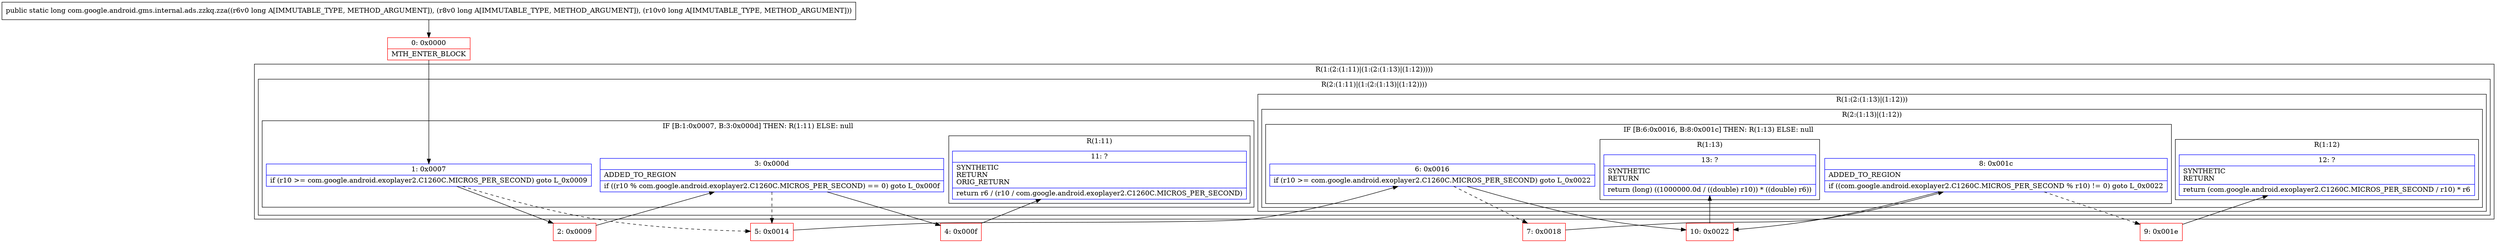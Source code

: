 digraph "CFG forcom.google.android.gms.internal.ads.zzkq.zza(JJJ)J" {
subgraph cluster_Region_579210473 {
label = "R(1:(2:(1:11)|(1:(2:(1:13)|(1:12)))))";
node [shape=record,color=blue];
subgraph cluster_Region_385908951 {
label = "R(2:(1:11)|(1:(2:(1:13)|(1:12))))";
node [shape=record,color=blue];
subgraph cluster_IfRegion_1569561359 {
label = "IF [B:1:0x0007, B:3:0x000d] THEN: R(1:11) ELSE: null";
node [shape=record,color=blue];
Node_1 [shape=record,label="{1\:\ 0x0007|if (r10 \>= com.google.android.exoplayer2.C1260C.MICROS_PER_SECOND) goto L_0x0009\l}"];
Node_3 [shape=record,label="{3\:\ 0x000d|ADDED_TO_REGION\l|if ((r10 % com.google.android.exoplayer2.C1260C.MICROS_PER_SECOND) == 0) goto L_0x000f\l}"];
subgraph cluster_Region_358284500 {
label = "R(1:11)";
node [shape=record,color=blue];
Node_11 [shape=record,label="{11\:\ ?|SYNTHETIC\lRETURN\lORIG_RETURN\l|return r6 \/ (r10 \/ com.google.android.exoplayer2.C1260C.MICROS_PER_SECOND)\l}"];
}
}
subgraph cluster_Region_128535506 {
label = "R(1:(2:(1:13)|(1:12)))";
node [shape=record,color=blue];
subgraph cluster_Region_347891144 {
label = "R(2:(1:13)|(1:12))";
node [shape=record,color=blue];
subgraph cluster_IfRegion_634962355 {
label = "IF [B:6:0x0016, B:8:0x001c] THEN: R(1:13) ELSE: null";
node [shape=record,color=blue];
Node_6 [shape=record,label="{6\:\ 0x0016|if (r10 \>= com.google.android.exoplayer2.C1260C.MICROS_PER_SECOND) goto L_0x0022\l}"];
Node_8 [shape=record,label="{8\:\ 0x001c|ADDED_TO_REGION\l|if ((com.google.android.exoplayer2.C1260C.MICROS_PER_SECOND % r10) != 0) goto L_0x0022\l}"];
subgraph cluster_Region_1730557312 {
label = "R(1:13)";
node [shape=record,color=blue];
Node_13 [shape=record,label="{13\:\ ?|SYNTHETIC\lRETURN\l|return (long) ((1000000.0d \/ ((double) r10)) * ((double) r6))\l}"];
}
}
subgraph cluster_Region_706479469 {
label = "R(1:12)";
node [shape=record,color=blue];
Node_12 [shape=record,label="{12\:\ ?|SYNTHETIC\lRETURN\l|return (com.google.android.exoplayer2.C1260C.MICROS_PER_SECOND \/ r10) * r6\l}"];
}
}
}
}
}
Node_0 [shape=record,color=red,label="{0\:\ 0x0000|MTH_ENTER_BLOCK\l}"];
Node_2 [shape=record,color=red,label="{2\:\ 0x0009}"];
Node_4 [shape=record,color=red,label="{4\:\ 0x000f}"];
Node_5 [shape=record,color=red,label="{5\:\ 0x0014}"];
Node_7 [shape=record,color=red,label="{7\:\ 0x0018}"];
Node_9 [shape=record,color=red,label="{9\:\ 0x001e}"];
Node_10 [shape=record,color=red,label="{10\:\ 0x0022}"];
MethodNode[shape=record,label="{public static long com.google.android.gms.internal.ads.zzkq.zza((r6v0 long A[IMMUTABLE_TYPE, METHOD_ARGUMENT]), (r8v0 long A[IMMUTABLE_TYPE, METHOD_ARGUMENT]), (r10v0 long A[IMMUTABLE_TYPE, METHOD_ARGUMENT])) }"];
MethodNode -> Node_0;
Node_1 -> Node_2;
Node_1 -> Node_5[style=dashed];
Node_3 -> Node_4;
Node_3 -> Node_5[style=dashed];
Node_6 -> Node_7[style=dashed];
Node_6 -> Node_10;
Node_8 -> Node_9[style=dashed];
Node_8 -> Node_10;
Node_0 -> Node_1;
Node_2 -> Node_3;
Node_4 -> Node_11;
Node_5 -> Node_6;
Node_7 -> Node_8;
Node_9 -> Node_12;
Node_10 -> Node_13;
}

